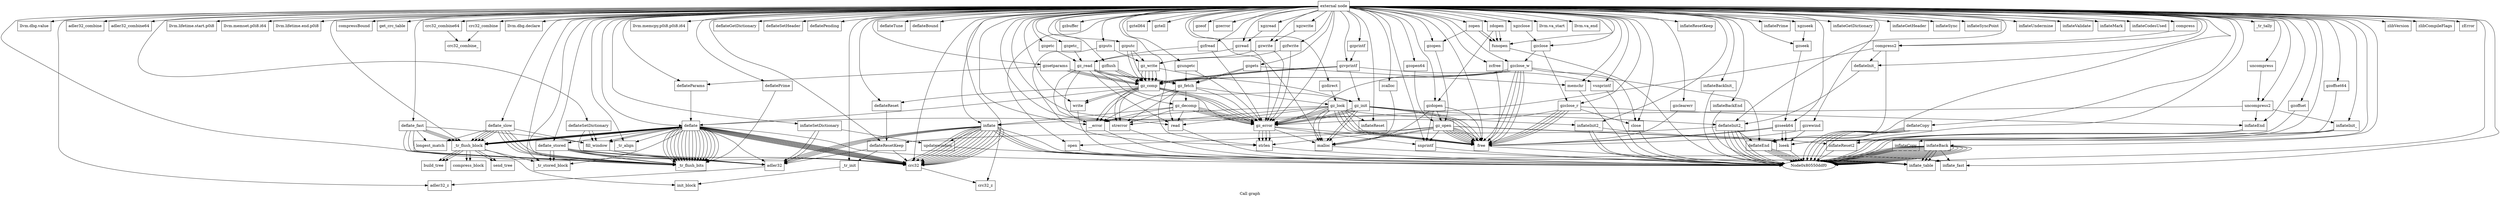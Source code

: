 digraph "Call graph" {
	label="Call graph";

	Node0x80550ddc0 [shape=record,label="{external node}"];
	Node0x80550ddc0 -> Node0x80550de50;
	Node0x80550ddc0 -> Node0x80550deb0;
	Node0x80550ddc0 -> Node0x80550df10;
	Node0x80550ddc0 -> Node0x80550df70;
	Node0x80550ddc0 -> Node0x80550dfd0;
	Node0x80550ddc0 -> Node0x805337030;
	Node0x80550ddc0 -> Node0x8053371b0;
	Node0x80550ddc0 -> Node0x805337210;
	Node0x80550ddc0 -> Node0x805337270;
	Node0x80550ddc0 -> Node0x8053372d0;
	Node0x80550ddc0 -> Node0x805337330;
	Node0x80550ddc0 -> Node0x805337390;
	Node0x80550ddc0 -> Node0x8053373f0;
	Node0x80550ddc0 -> Node0x805337450;
	Node0x80550ddc0 -> Node0x8053374b0;
	Node0x80550ddc0 -> Node0x805337570;
	Node0x80550ddc0 -> Node0x8053375d0;
	Node0x80550ddc0 -> Node0x805337090;
	Node0x80550ddc0 -> Node0x805337630;
	Node0x80550ddc0 -> Node0x805337150;
	Node0x80550ddc0 -> Node0x805337690;
	Node0x80550ddc0 -> Node0x805337750;
	Node0x80550ddc0 -> Node0x805337870;
	Node0x80550ddc0 -> Node0x8053379f0;
	Node0x80550ddc0 -> Node0x805337a50;
	Node0x80550ddc0 -> Node0x805337ab0;
	Node0x80550ddc0 -> Node0x805337b10;
	Node0x80550ddc0 -> Node0x805337b70;
	Node0x80550ddc0 -> Node0x805337bd0;
	Node0x80550ddc0 -> Node0x805337c30;
	Node0x80550ddc0 -> Node0x805337c90;
	Node0x80550ddc0 -> Node0x805337cf0;
	Node0x80550ddc0 -> Node0x8053370f0;
	Node0x80550ddc0 -> Node0x805337db0;
	Node0x80550ddc0 -> Node0x805337e10;
	Node0x80550ddc0 -> Node0x805337e70;
	Node0x80550ddc0 -> Node0x805337ed0;
	Node0x80550ddc0 -> Node0x805337ff0;
	Node0x80550ddc0 -> Node0x8053380b0;
	Node0x80550ddc0 -> Node0x805338110;
	Node0x80550ddc0 -> Node0x805338170;
	Node0x80550ddc0 -> Node0x8053381d0;
	Node0x80550ddc0 -> Node0x805338230;
	Node0x80550ddc0 -> Node0x805338290;
	Node0x80550ddc0 -> Node0x8053382f0;
	Node0x80550ddc0 -> Node0x805338350;
	Node0x80550ddc0 -> Node0x8053383b0;
	Node0x80550ddc0 -> Node0x805338410;
	Node0x80550ddc0 -> Node0x805338470;
	Node0x80550ddc0 -> Node0x8053384d0;
	Node0x80550ddc0 -> Node0x805338530;
	Node0x80550ddc0 -> Node0x805338590;
	Node0x80550ddc0 -> Node0x8053385f0;
	Node0x80550ddc0 -> Node0x805338650;
	Node0x80550ddc0 -> Node0x8053386b0;
	Node0x80550ddc0 -> Node0x805338710;
	Node0x80550ddc0 -> Node0x805338770;
	Node0x80550ddc0 -> Node0x8053387d0;
	Node0x80550ddc0 -> Node0x805338830;
	Node0x80550ddc0 -> Node0x805338950;
	Node0x80550ddc0 -> Node0x8053389b0;
	Node0x80550ddc0 -> Node0x805338a10;
	Node0x80550ddc0 -> Node0x805338c50;
	Node0x80550ddc0 -> Node0x805338cb0;
	Node0x80550ddc0 -> Node0x805338d10;
	Node0x80550ddc0 -> Node0x805338d70;
	Node0x80550ddc0 -> Node0x805338dd0;
	Node0x80550ddc0 -> Node0x805338e30;
	Node0x80550ddc0 -> Node0x805338e90;
	Node0x80550ddc0 -> Node0x805337f30;
	Node0x80550ddc0 -> Node0x805338f50;
	Node0x80550ddc0 -> Node0x805338fb0;
	Node0x80550ddc0 -> Node0x805339130;
	Node0x80550ddc0 -> Node0x805339190;
	Node0x80550ddc0 -> Node0x8053391f0;
	Node0x80550ddc0 -> Node0x805339250;
	Node0x80550ddc0 -> Node0x8053392b0;
	Node0x80550ddc0 -> Node0x805339310;
	Node0x80550ddc0 -> Node0x805339370;
	Node0x80550ddc0 -> Node0x8053393d0;
	Node0x80550ddc0 -> Node0x805339430;
	Node0x80550ddc0 -> Node0x805339490;
	Node0x80550ddc0 -> Node0x8053394f0;
	Node0x80550ddc0 -> Node0x805337f90;
	Node0x80550ddc0 -> Node0x805339550;
	Node0x80550ddc0 -> Node0x8053395b0;
	Node0x80550ddc0 -> Node0x8053396d0;
	Node0x80550ddc0 -> Node0x805339670;
	Node0x80550ddc0 -> Node0x805339730;
	Node0x80550ddc0 -> Node0x805338bf0;
	Node0x80550ddc0 -> Node0x805339790;
	Node0x80550ddc0 -> Node0x805338b90;
	Node0x80550ddc0 -> Node0x8053397f0;
	Node0x80550ddc0 -> Node0x805339850;
	Node0x80550ddc0 -> Node0x805338b30;
	Node0x80550ddc0 -> Node0x805338ef0;
	Node0x80550ddc0 -> Node0x805339910;
	Node0x80550ddc0 -> Node0x805339970;
	Node0x80550ddc0 -> Node0x8053399d0;
	Node0x80550ddc0 -> Node0x805339a30;
	Node0x80550ddc0 -> Node0x805339a90;
	Node0x80550ddc0 -> Node0x805339af0;
	Node0x80550ddc0 -> Node0x805339b50;
	Node0x80550ddc0 -> Node0x805339bb0;
	Node0x80550ddc0 -> Node0x805339c10;
	Node0x80550ddc0 -> Node0x805339c70;
	Node0x80550ddc0 -> Node0x805339610;
	Node0x80550ddc0 -> Node0x8053376f0;
	Node0x80550ddc0 -> Node0x8053377b0;
	Node0x80550ddc0 -> Node0x805337810;
	Node0x80550ddc0 -> Node0x805337d50;
	Node0x80550ddc0 -> Node0x805337990;
	Node0x80550ddc0 -> Node0x805339e50;
	Node0x80550ddc0 -> Node0x805339eb0;
	Node0x80550ddc0 -> Node0x805339f10;
	Node0x80550ddc0 -> Node0x805339f70;
	Node0x80550ddc0 -> Node0x8055fc030;
	Node0x80550ddc0 -> Node0x8055fc090;
	Node0x80550ddc0 -> Node0x8055fc0f0;
	Node0x80550ddc0 -> Node0x805339fd0;
	Node0x80550ddc0 -> Node0x8055fc150;
	Node0x80550ddc0 -> Node0x8055fc1b0;
	Node0x80550ddc0 -> Node0x8055fc210;
	Node0x80550ddc0 -> Node0x8055fc270;
	Node0x80550ddc0 -> Node0x8055fc2d0;
	Node0x80550ddc0 -> Node0x8055fc330;
	Node0x80550ddc0 -> Node0x8055fc390;
	Node0x80550de50 [shape=record,label="{adler32_z}"];
	Node0x80550deb0 [shape=record,label="{llvm.dbg.value}"];
	Node0x80550df10 [shape=record,label="{adler32}"];
	Node0x80550df10 -> Node0x80550de50;
	Node0x80550df70 [shape=record,label="{adler32_combine}"];
	Node0x80550dfd0 [shape=record,label="{adler32_combine64}"];
	Node0x805337030 [shape=record,label="{compress2}"];
	Node0x805337030 -> Node0x805337090;
	Node0x805337030 -> Node0x8053370f0;
	Node0x805337030 -> Node0x805337150;
	Node0x8053371b0 [shape=record,label="{llvm.lifetime.start.p0i8}"];
	Node0x805337210 [shape=record,label="{llvm.memset.p0i8.i64}"];
	Node0x805337270 [shape=record,label="{llvm.lifetime.end.p0i8}"];
	Node0x8053372d0 [shape=record,label="{compress}"];
	Node0x8053372d0 -> Node0x805337030;
	Node0x805337330 [shape=record,label="{compressBound}"];
	Node0x805337390 [shape=record,label="{get_crc_table}"];
	Node0x8053373f0 [shape=record,label="{crc32_z}"];
	Node0x805337750 [shape=record,label="{deflate_stored}"];
	Node0x805337750 -> Node0x8053377b0;
	Node0x805337750 -> Node0x805337810;
	Node0x805337750 -> Node0x80550df10;
	Node0x805337750 -> Node0x805337450;
	Node0x805337750 -> Node0x80550df10;
	Node0x805337750 -> Node0x805337450;
	Node0x805337750 -> Node0x8053377b0;
	Node0x805337750 -> Node0x805337810;
	Node0x805337450 [shape=record,label="{crc32}"];
	Node0x805337450 -> Node0x8053373f0;
	Node0x8053374b0 [shape=record,label="{crc32_combine}"];
	Node0x8053374b0 -> Node0x805337510;
	Node0x805337510 [shape=record,label="{crc32_combine_}"];
	Node0x805337570 [shape=record,label="{llvm.dbg.declare}"];
	Node0x8053375d0 [shape=record,label="{crc32_combine64}"];
	Node0x8053375d0 -> Node0x805337510;
	Node0x805337090 [shape=record,label="{deflateInit_}"];
	Node0x805337090 -> Node0x805337630;
	Node0x805337630 [shape=record,label="{deflateInit2_}"];
	Node0x805337630 -> Node0x80550ddf0;
	Node0x805337630 -> Node0x80550ddf0;
	Node0x805337630 -> Node0x80550ddf0;
	Node0x805337630 -> Node0x80550ddf0;
	Node0x805337630 -> Node0x80550ddf0;
	Node0x805337630 -> Node0x805337150;
	Node0x805337630 -> Node0x805337690;
	Node0x805337150 [shape=record,label="{deflateEnd}"];
	Node0x805337150 -> Node0x80550ddf0;
	Node0x805337150 -> Node0x80550ddf0;
	Node0x805337150 -> Node0x80550ddf0;
	Node0x805337150 -> Node0x80550ddf0;
	Node0x805337150 -> Node0x80550ddf0;
	Node0x805337690 [shape=record,label="{deflateResetKeep}"];
	Node0x805337690 -> Node0x805337450;
	Node0x805337690 -> Node0x80550df10;
	Node0x805337690 -> Node0x8053376f0;
	Node0x805337870 [shape=record,label="{deflate_fast}"];
	Node0x805337870 -> Node0x8053378d0;
	Node0x805337870 -> Node0x805337930;
	Node0x805337870 -> Node0x805337990;
	Node0x805337870 -> Node0x805337810;
	Node0x805337870 -> Node0x805337990;
	Node0x805337870 -> Node0x805337810;
	Node0x805337870 -> Node0x805337990;
	Node0x805337870 -> Node0x805337810;
	Node0x8053379f0 [shape=record,label="{deflate_slow}"];
	Node0x8053379f0 -> Node0x8053378d0;
	Node0x8053379f0 -> Node0x805337930;
	Node0x8053379f0 -> Node0x805337990;
	Node0x8053379f0 -> Node0x805337810;
	Node0x8053379f0 -> Node0x805337990;
	Node0x8053379f0 -> Node0x805337810;
	Node0x8053379f0 -> Node0x805337990;
	Node0x8053379f0 -> Node0x805337810;
	Node0x8053379f0 -> Node0x805337990;
	Node0x8053379f0 -> Node0x805337810;
	Node0x8053378d0 [shape=record,label="{fill_window}"];
	Node0x8053378d0 -> Node0x80550df10;
	Node0x8053378d0 -> Node0x805337450;
	Node0x805337930 [shape=record,label="{longest_match}"];
	Node0x805337a50 [shape=record,label="{llvm.memcpy.p0i8.p0i8.i64}"];
	Node0x805337ab0 [shape=record,label="{deflateReset}"];
	Node0x805337ab0 -> Node0x805337690;
	Node0x805337b10 [shape=record,label="{deflateSetDictionary}"];
	Node0x805337b10 -> Node0x80550df10;
	Node0x805337b10 -> Node0x8053378d0;
	Node0x805337b10 -> Node0x8053378d0;
	Node0x805337b70 [shape=record,label="{deflateGetDictionary}"];
	Node0x805337bd0 [shape=record,label="{deflateSetHeader}"];
	Node0x805337c30 [shape=record,label="{deflatePending}"];
	Node0x805337c90 [shape=record,label="{deflatePrime}"];
	Node0x805337c90 -> Node0x805337810;
	Node0x805337cf0 [shape=record,label="{deflateParams}"];
	Node0x805337cf0 -> Node0x8053370f0;
	Node0x8053370f0 [shape=record,label="{deflate}"];
	Node0x8053370f0 -> Node0x805337810;
	Node0x8053370f0 -> Node0x80550df10;
	Node0x8053370f0 -> Node0x805337810;
	Node0x8053370f0 -> Node0x805337450;
	Node0x8053370f0 -> Node0x805337810;
	Node0x8053370f0 -> Node0x805337450;
	Node0x8053370f0 -> Node0x805337450;
	Node0x8053370f0 -> Node0x805337810;
	Node0x8053370f0 -> Node0x805337450;
	Node0x8053370f0 -> Node0x805337450;
	Node0x8053370f0 -> Node0x805337810;
	Node0x8053370f0 -> Node0x805337450;
	Node0x8053370f0 -> Node0x805337450;
	Node0x8053370f0 -> Node0x805337810;
	Node0x8053370f0 -> Node0x805337450;
	Node0x8053370f0 -> Node0x805337810;
	Node0x8053370f0 -> Node0x805337450;
	Node0x8053370f0 -> Node0x805337810;
	Node0x8053370f0 -> Node0x805337750;
	Node0x8053370f0 -> Node0x8053378d0;
	Node0x8053370f0 -> Node0x805337990;
	Node0x8053370f0 -> Node0x805337810;
	Node0x8053370f0 -> Node0x805337990;
	Node0x8053370f0 -> Node0x805337810;
	Node0x8053370f0 -> Node0x805337990;
	Node0x8053370f0 -> Node0x805337810;
	Node0x8053370f0 -> Node0x8053378d0;
	Node0x8053370f0 -> Node0x805337990;
	Node0x8053370f0 -> Node0x805337810;
	Node0x8053370f0 -> Node0x805337990;
	Node0x8053370f0 -> Node0x805337810;
	Node0x8053370f0 -> Node0x805337990;
	Node0x8053370f0 -> Node0x805337810;
	Node0x8053370f0 -> Node0x80550ddf0;
	Node0x8053370f0 -> Node0x805337d50;
	Node0x8053370f0 -> Node0x8053377b0;
	Node0x8053370f0 -> Node0x805337810;
	Node0x8053370f0 -> Node0x805337810;
	Node0x805337db0 [shape=record,label="{deflateTune}"];
	Node0x805337e10 [shape=record,label="{deflateBound}"];
	Node0x805337e70 [shape=record,label="{deflateCopy}"];
	Node0x805337e70 -> Node0x80550ddf0;
	Node0x805337e70 -> Node0x80550ddf0;
	Node0x805337e70 -> Node0x80550ddf0;
	Node0x805337e70 -> Node0x80550ddf0;
	Node0x805337e70 -> Node0x80550ddf0;
	Node0x805337e70 -> Node0x805337150;
	Node0x805337ed0 [shape=record,label="{gzclose}"];
	Node0x805337ed0 -> Node0x805337f30;
	Node0x805337ed0 -> Node0x805337f90;
	Node0x805337ff0 [shape=record,label="{gzopen}"];
	Node0x805337ff0 -> Node0x805338050;
	Node0x805338050 [shape=record,label="{gz_open}"];
	Node0x805338050 -> Node0x8053380b0;
	Node0x805338050 -> Node0x805338110;
	Node0x805338050 -> Node0x805338110;
	Node0x805338050 -> Node0x805338110;
	Node0x805338050 -> Node0x805338170;
	Node0x805338050 -> Node0x8053380b0;
	Node0x805338050 -> Node0x805338110;
	Node0x805338050 -> Node0x8053381d0;
	Node0x805338050 -> Node0x805338230;
	Node0x805338050 -> Node0x805338110;
	Node0x805338050 -> Node0x805338110;
	Node0x805338050 -> Node0x805338290;
	Node0x805338050 -> Node0x805338290;
	Node0x805338050 -> Node0x805338110;
	Node0x8053380b0 [shape=record,label="{malloc}"];
	Node0x8053380b0 -> Node0x80550ddf0;
	Node0x805338110 [shape=record,label="{free}"];
	Node0x805338110 -> Node0x80550ddf0;
	Node0x805338170 [shape=record,label="{strlen}"];
	Node0x805338170 -> Node0x80550ddf0;
	Node0x8053381d0 [shape=record,label="{snprintf}"];
	Node0x8053381d0 -> Node0x80550ddf0;
	Node0x805338230 [shape=record,label="{open}"];
	Node0x805338230 -> Node0x80550ddf0;
	Node0x805338290 [shape=record,label="{lseek}"];
	Node0x805338290 -> Node0x80550ddf0;
	Node0x8053382f0 [shape=record,label="{gzopen64}"];
	Node0x8053382f0 -> Node0x805338050;
	Node0x805338350 [shape=record,label="{gzdopen}"];
	Node0x805338350 -> Node0x8053380b0;
	Node0x805338350 -> Node0x8053381d0;
	Node0x805338350 -> Node0x805338050;
	Node0x805338350 -> Node0x805338110;
	Node0x8053383b0 [shape=record,label="{gzbuffer}"];
	Node0x805338410 [shape=record,label="{gzrewind}"];
	Node0x805338410 -> Node0x805338290;
	Node0x805338410 -> Node0x805338110;
	Node0x805338470 [shape=record,label="{gzseek64}"];
	Node0x805338470 -> Node0x805338290;
	Node0x805338470 -> Node0x805338110;
	Node0x805338470 -> Node0x805338290;
	Node0x805338470 -> Node0x805338110;
	Node0x8053384d0 [shape=record,label="{gz_error}"];
	Node0x8053384d0 -> Node0x805338110;
	Node0x8053384d0 -> Node0x805338170;
	Node0x8053384d0 -> Node0x805338170;
	Node0x8053384d0 -> Node0x8053380b0;
	Node0x8053384d0 -> Node0x805338170;
	Node0x8053384d0 -> Node0x805338170;
	Node0x8053384d0 -> Node0x8053381d0;
	Node0x805338530 [shape=record,label="{gzseek}"];
	Node0x805338530 -> Node0x805338470;
	Node0x805338590 [shape=record,label="{gztell64}"];
	Node0x8053385f0 [shape=record,label="{gztell}"];
	Node0x805338650 [shape=record,label="{gzoffset64}"];
	Node0x805338650 -> Node0x805338290;
	Node0x8053386b0 [shape=record,label="{gzoffset}"];
	Node0x8053386b0 -> Node0x805338290;
	Node0x805338710 [shape=record,label="{gzeof}"];
	Node0x805338770 [shape=record,label="{gzerror}"];
	Node0x8053387d0 [shape=record,label="{gzclearerr}"];
	Node0x8053387d0 -> Node0x805338110;
	Node0x805338830 [shape=record,label="{gzread}"];
	Node0x805338830 -> Node0x8053384d0;
	Node0x805338830 -> Node0x805338890;
	Node0x805338890 [shape=record,label="{gz_read}"];
	Node0x805338890 -> Node0x8053388f0;
	Node0x805338890 -> Node0x8053388f0;
	Node0x805338890 -> Node0x805338950;
	Node0x805338890 -> Node0x8053389b0;
	Node0x805338890 -> Node0x805338a10;
	Node0x805338890 -> Node0x8053384d0;
	Node0x805338890 -> Node0x805338a70;
	Node0x8053388f0 [shape=record,label="{gz_fetch}"];
	Node0x8053388f0 -> Node0x805338ad0;
	Node0x8053388f0 -> Node0x805338950;
	Node0x8053388f0 -> Node0x8053389b0;
	Node0x8053388f0 -> Node0x805338a10;
	Node0x8053388f0 -> Node0x8053384d0;
	Node0x8053388f0 -> Node0x805338a70;
	Node0x805338950 [shape=record,label="{read}"];
	Node0x805338950 -> Node0x80550ddf0;
	Node0x8053389b0 [shape=record,label="{__error}"];
	Node0x8053389b0 -> Node0x80550ddf0;
	Node0x805338a10 [shape=record,label="{strerror}"];
	Node0x805338a10 -> Node0x80550ddf0;
	Node0x805338a70 [shape=record,label="{gz_decomp}"];
	Node0x805338a70 -> Node0x805338950;
	Node0x805338a70 -> Node0x8053389b0;
	Node0x805338a70 -> Node0x805338a10;
	Node0x805338a70 -> Node0x8053384d0;
	Node0x805338a70 -> Node0x8053384d0;
	Node0x805338a70 -> Node0x805338b30;
	Node0x805338a70 -> Node0x8053384d0;
	Node0x805338a70 -> Node0x8053384d0;
	Node0x805338a70 -> Node0x8053384d0;
	Node0x805338ad0 [shape=record,label="{gz_look}"];
	Node0x805338ad0 -> Node0x8053380b0;
	Node0x805338ad0 -> Node0x8053380b0;
	Node0x805338ad0 -> Node0x805338110;
	Node0x805338ad0 -> Node0x805338110;
	Node0x805338ad0 -> Node0x8053384d0;
	Node0x805338ad0 -> Node0x805338b90;
	Node0x805338ad0 -> Node0x805338110;
	Node0x805338ad0 -> Node0x805338110;
	Node0x805338ad0 -> Node0x8053384d0;
	Node0x805338ad0 -> Node0x805338950;
	Node0x805338ad0 -> Node0x8053389b0;
	Node0x805338ad0 -> Node0x805338a10;
	Node0x805338ad0 -> Node0x8053384d0;
	Node0x805338ad0 -> Node0x805338bf0;
	Node0x805338c50 [shape=record,label="{gzfread}"];
	Node0x805338c50 -> Node0x8053384d0;
	Node0x805338c50 -> Node0x805338890;
	Node0x805338cb0 [shape=record,label="{gzgetc}"];
	Node0x805338cb0 -> Node0x805338890;
	Node0x805338d10 [shape=record,label="{gzgetc_}"];
	Node0x805338d10 -> Node0x805338890;
	Node0x805338d70 [shape=record,label="{gzungetc}"];
	Node0x805338d70 -> Node0x8053388f0;
	Node0x805338d70 -> Node0x8053384d0;
	Node0x805338dd0 [shape=record,label="{gzgets}"];
	Node0x805338dd0 -> Node0x8053388f0;
	Node0x805338dd0 -> Node0x8053388f0;
	Node0x805338dd0 -> Node0x805338e30;
	Node0x805338e30 [shape=record,label="{memchr}"];
	Node0x805338e30 -> Node0x80550ddf0;
	Node0x805338e90 [shape=record,label="{gzdirect}"];
	Node0x805338e90 -> Node0x805338ad0;
	Node0x805337f30 [shape=record,label="{gzclose_r}"];
	Node0x805337f30 -> Node0x805338ef0;
	Node0x805337f30 -> Node0x805338110;
	Node0x805337f30 -> Node0x805338110;
	Node0x805337f30 -> Node0x8053384d0;
	Node0x805337f30 -> Node0x805338110;
	Node0x805337f30 -> Node0x805338f50;
	Node0x805337f30 -> Node0x805338110;
	Node0x805338f50 [shape=record,label="{close}"];
	Node0x805338f50 -> Node0x80550ddf0;
	Node0x805338fb0 [shape=record,label="{gzwrite}"];
	Node0x805338fb0 -> Node0x8053384d0;
	Node0x805338fb0 -> Node0x805339010;
	Node0x805339010 [shape=record,label="{gz_write}"];
	Node0x805339010 -> Node0x805339070;
	Node0x805339010 -> Node0x8053390d0;
	Node0x805339010 -> Node0x8053390d0;
	Node0x805339010 -> Node0x8053390d0;
	Node0x805339010 -> Node0x8053390d0;
	Node0x805339010 -> Node0x8053390d0;
	Node0x805339070 [shape=record,label="{gz_init}"];
	Node0x805339070 -> Node0x8053380b0;
	Node0x805339070 -> Node0x8053384d0;
	Node0x805339070 -> Node0x8053380b0;
	Node0x805339070 -> Node0x805338110;
	Node0x805339070 -> Node0x8053384d0;
	Node0x805339070 -> Node0x805337630;
	Node0x805339070 -> Node0x805338110;
	Node0x805339070 -> Node0x805338110;
	Node0x805339070 -> Node0x8053384d0;
	Node0x8053390d0 [shape=record,label="{gz_comp}"];
	Node0x8053390d0 -> Node0x805339070;
	Node0x8053390d0 -> Node0x805339130;
	Node0x8053390d0 -> Node0x8053389b0;
	Node0x8053390d0 -> Node0x805338a10;
	Node0x8053390d0 -> Node0x8053384d0;
	Node0x8053390d0 -> Node0x805339130;
	Node0x8053390d0 -> Node0x8053389b0;
	Node0x8053390d0 -> Node0x805338a10;
	Node0x8053390d0 -> Node0x8053384d0;
	Node0x8053390d0 -> Node0x8053370f0;
	Node0x8053390d0 -> Node0x8053384d0;
	Node0x8053390d0 -> Node0x805337ab0;
	Node0x805339130 [shape=record,label="{write}"];
	Node0x805339130 -> Node0x80550ddf0;
	Node0x805339190 [shape=record,label="{gzfwrite}"];
	Node0x805339190 -> Node0x8053384d0;
	Node0x805339190 -> Node0x805339010;
	Node0x8053391f0 [shape=record,label="{gzputc}"];
	Node0x8053391f0 -> Node0x8053390d0;
	Node0x8053391f0 -> Node0x8053390d0;
	Node0x8053391f0 -> Node0x805339010;
	Node0x805339250 [shape=record,label="{gzputs}"];
	Node0x805339250 -> Node0x805338170;
	Node0x805339250 -> Node0x805339010;
	Node0x8053392b0 [shape=record,label="{gzvprintf}"];
	Node0x8053392b0 -> Node0x805339070;
	Node0x8053392b0 -> Node0x8053390d0;
	Node0x8053392b0 -> Node0x8053390d0;
	Node0x8053392b0 -> Node0x805339310;
	Node0x8053392b0 -> Node0x8053390d0;
	Node0x805339310 [shape=record,label="{vsnprintf}"];
	Node0x805339310 -> Node0x80550ddf0;
	Node0x805339370 [shape=record,label="{gzprintf}"];
	Node0x805339370 -> Node0x8053392b0;
	Node0x8053393d0 [shape=record,label="{llvm.va_start}"];
	Node0x805339430 [shape=record,label="{llvm.va_end}"];
	Node0x805339490 [shape=record,label="{gzflush}"];
	Node0x805339490 -> Node0x8053390d0;
	Node0x805339490 -> Node0x8053390d0;
	Node0x805339490 -> Node0x8053390d0;
	Node0x8053394f0 [shape=record,label="{gzsetparams}"];
	Node0x8053394f0 -> Node0x8053390d0;
	Node0x8053394f0 -> Node0x8053390d0;
	Node0x8053394f0 -> Node0x8053390d0;
	Node0x8053394f0 -> Node0x805337cf0;
	Node0x805337f90 [shape=record,label="{gzclose_w}"];
	Node0x805337f90 -> Node0x8053390d0;
	Node0x805337f90 -> Node0x8053390d0;
	Node0x805337f90 -> Node0x8053390d0;
	Node0x805337f90 -> Node0x805337150;
	Node0x805337f90 -> Node0x805338110;
	Node0x805337f90 -> Node0x805338110;
	Node0x805337f90 -> Node0x8053384d0;
	Node0x805337f90 -> Node0x805338110;
	Node0x805337f90 -> Node0x805338f50;
	Node0x805337f90 -> Node0x805338110;
	Node0x805339550 [shape=record,label="{inflateBackInit_}"];
	Node0x805339550 -> Node0x80550ddf0;
	Node0x8053395b0 [shape=record,label="{inflateBack}"];
	Node0x8053395b0 -> Node0x80550ddf0;
	Node0x8053395b0 -> Node0x80550ddf0;
	Node0x8053395b0 -> Node0x80550ddf0;
	Node0x8053395b0 -> Node0x80550ddf0;
	Node0x8053395b0 -> Node0x80550ddf0;
	Node0x8053395b0 -> Node0x80550ddf0;
	Node0x8053395b0 -> Node0x805339610;
	Node0x8053395b0 -> Node0x80550ddf0;
	Node0x8053395b0 -> Node0x80550ddf0;
	Node0x8053395b0 -> Node0x80550ddf0;
	Node0x8053395b0 -> Node0x80550ddf0;
	Node0x8053395b0 -> Node0x805339610;
	Node0x8053395b0 -> Node0x805339610;
	Node0x8053395b0 -> Node0x805339670;
	Node0x8053395b0 -> Node0x80550ddf0;
	Node0x8053395b0 -> Node0x80550ddf0;
	Node0x8053395b0 -> Node0x80550ddf0;
	Node0x8053395b0 -> Node0x80550ddf0;
	Node0x8053395b0 -> Node0x80550ddf0;
	Node0x8053395b0 -> Node0x80550ddf0;
	Node0x8053395b0 -> Node0x80550ddf0;
	Node0x8053395b0 -> Node0x80550ddf0;
	Node0x8053395b0 -> Node0x80550ddf0;
	Node0x8053396d0 [shape=record,label="{inflateBackEnd}"];
	Node0x8053396d0 -> Node0x80550ddf0;
	Node0x805339670 [shape=record,label="{inflate_fast}"];
	Node0x805339730 [shape=record,label="{inflateResetKeep}"];
	Node0x805338bf0 [shape=record,label="{inflateReset}"];
	Node0x805339790 [shape=record,label="{inflateReset2}"];
	Node0x805339790 -> Node0x80550ddf0;
	Node0x805338b90 [shape=record,label="{inflateInit2_}"];
	Node0x805338b90 -> Node0x80550ddf0;
	Node0x805338b90 -> Node0x805339790;
	Node0x805338b90 -> Node0x80550ddf0;
	Node0x8053397f0 [shape=record,label="{inflateInit_}"];
	Node0x8053397f0 -> Node0x80550ddf0;
	Node0x8053397f0 -> Node0x805339790;
	Node0x8053397f0 -> Node0x80550ddf0;
	Node0x805339850 [shape=record,label="{inflatePrime}"];
	Node0x805338b30 [shape=record,label="{inflate}"];
	Node0x805338b30 -> Node0x805337450;
	Node0x805338b30 -> Node0x805337450;
	Node0x805338b30 -> Node0x80550df10;
	Node0x805338b30 -> Node0x805337450;
	Node0x805338b30 -> Node0x805337450;
	Node0x805338b30 -> Node0x805337450;
	Node0x805338b30 -> Node0x805337450;
	Node0x805338b30 -> Node0x805337450;
	Node0x805338b30 -> Node0x805337450;
	Node0x805338b30 -> Node0x805337450;
	Node0x805338b30 -> Node0x805337450;
	Node0x805338b30 -> Node0x80550df10;
	Node0x805338b30 -> Node0x805339610;
	Node0x805338b30 -> Node0x805339610;
	Node0x805338b30 -> Node0x805339610;
	Node0x805338b30 -> Node0x805339670;
	Node0x805338b30 -> Node0x805337450;
	Node0x805338b30 -> Node0x80550df10;
	Node0x805338b30 -> Node0x8053398b0;
	Node0x805338b30 -> Node0x805337450;
	Node0x805338b30 -> Node0x80550df10;
	Node0x8053398b0 [shape=record,label="{updatewindow}"];
	Node0x8053398b0 -> Node0x80550ddf0;
	Node0x805338ef0 [shape=record,label="{inflateEnd}"];
	Node0x805338ef0 -> Node0x80550ddf0;
	Node0x805338ef0 -> Node0x80550ddf0;
	Node0x805339910 [shape=record,label="{inflateGetDictionary}"];
	Node0x805339970 [shape=record,label="{inflateSetDictionary}"];
	Node0x805339970 -> Node0x80550df10;
	Node0x805339970 -> Node0x80550df10;
	Node0x805339970 -> Node0x8053398b0;
	Node0x8053399d0 [shape=record,label="{inflateGetHeader}"];
	Node0x805339a30 [shape=record,label="{inflateSync}"];
	Node0x805339a90 [shape=record,label="{inflateSyncPoint}"];
	Node0x805339af0 [shape=record,label="{inflateCopy}"];
	Node0x805339af0 -> Node0x80550ddf0;
	Node0x805339af0 -> Node0x80550ddf0;
	Node0x805339af0 -> Node0x80550ddf0;
	Node0x805339b50 [shape=record,label="{inflateUndermine}"];
	Node0x805339bb0 [shape=record,label="{inflateValidate}"];
	Node0x805339c10 [shape=record,label="{inflateMark}"];
	Node0x805339c70 [shape=record,label="{inflateCodesUsed}"];
	Node0x805339610 [shape=record,label="{inflate_table}"];
	Node0x8053376f0 [shape=record,label="{_tr_init}"];
	Node0x8053376f0 -> Node0x805339cd0;
	Node0x805339cd0 [shape=record,label="{init_block}"];
	Node0x8053377b0 [shape=record,label="{_tr_stored_block}"];
	Node0x805337810 [shape=record,label="{_tr_flush_bits}"];
	Node0x805337d50 [shape=record,label="{_tr_align}"];
	Node0x805337990 [shape=record,label="{_tr_flush_block}"];
	Node0x805337990 -> Node0x805339d30;
	Node0x805337990 -> Node0x805339d30;
	Node0x805337990 -> Node0x805339d30;
	Node0x805337990 -> Node0x8053377b0;
	Node0x805337990 -> Node0x805339d90;
	Node0x805337990 -> Node0x805339df0;
	Node0x805337990 -> Node0x805339df0;
	Node0x805337990 -> Node0x805339d90;
	Node0x805337990 -> Node0x805339cd0;
	Node0x805339d30 [shape=record,label="{build_tree}"];
	Node0x805339d90 [shape=record,label="{compress_block}"];
	Node0x805339df0 [shape=record,label="{send_tree}"];
	Node0x805339e50 [shape=record,label="{_tr_tally}"];
	Node0x805339eb0 [shape=record,label="{uncompress2}"];
	Node0x805339eb0 -> Node0x8053397f0;
	Node0x805339eb0 -> Node0x805338b30;
	Node0x805339eb0 -> Node0x805338ef0;
	Node0x805339f10 [shape=record,label="{uncompress}"];
	Node0x805339f10 -> Node0x805339eb0;
	Node0x805339f70 [shape=record,label="{zopen}"];
	Node0x805339f70 -> Node0x805337ff0;
	Node0x805339f70 -> Node0x805339fd0;
	Node0x805339f70 -> Node0x805339fd0;
	Node0x8055fc030 [shape=record,label="{xgzread}"];
	Node0x8055fc030 -> Node0x805338830;
	Node0x8055fc090 [shape=record,label="{xgzseek}"];
	Node0x8055fc090 -> Node0x805338530;
	Node0x8055fc0f0 [shape=record,label="{xgzclose}"];
	Node0x8055fc0f0 -> Node0x805337ed0;
	Node0x805339fd0 [shape=record,label="{funopen}"];
	Node0x805339fd0 -> Node0x80550ddf0;
	Node0x8055fc150 [shape=record,label="{xgzwrite}"];
	Node0x8055fc150 -> Node0x805338fb0;
	Node0x8055fc1b0 [shape=record,label="{zdopen}"];
	Node0x8055fc1b0 -> Node0x805338350;
	Node0x8055fc1b0 -> Node0x805339fd0;
	Node0x8055fc1b0 -> Node0x805339fd0;
	Node0x8055fc210 [shape=record,label="{zlibVersion}"];
	Node0x8055fc270 [shape=record,label="{zlibCompileFlags}"];
	Node0x8055fc2d0 [shape=record,label="{zError}"];
	Node0x8055fc330 [shape=record,label="{zcalloc}"];
	Node0x8055fc330 -> Node0x8053380b0;
	Node0x8055fc390 [shape=record,label="{zcfree}"];
	Node0x8055fc390 -> Node0x805338110;
}
